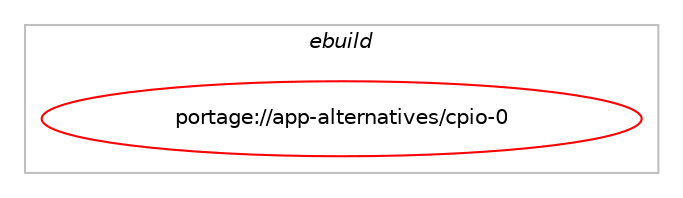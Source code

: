 digraph prolog {

# *************
# Graph options
# *************

newrank=true;
concentrate=true;
compound=true;
graph [rankdir=LR,fontname=Helvetica,fontsize=10,ranksep=1.5];#, ranksep=2.5, nodesep=0.2];
edge  [arrowhead=vee];
node  [fontname=Helvetica,fontsize=10];

# **********
# The ebuild
# **********

subgraph cluster_leftcol {
color=gray;
label=<<i>ebuild</i>>;
id [label="portage://app-alternatives/cpio-0", color=red, width=4, href="../app-alternatives/cpio-0.svg"];
}

# ****************
# The dependencies
# ****************

subgraph cluster_midcol {
color=gray;
label=<<i>dependencies</i>>;
subgraph cluster_compile {
fillcolor="#eeeeee";
style=filled;
label=<<i>compile</i>>;
}
subgraph cluster_compileandrun {
fillcolor="#eeeeee";
style=filled;
label=<<i>compile and run</i>>;
}
subgraph cluster_run {
fillcolor="#eeeeee";
style=filled;
label=<<i>run</i>>;
# *** BEGIN UNKNOWN DEPENDENCY TYPE (TODO) ***
# id -> equal(use_conditional_group(positive,gnu,portage://app-alternatives/cpio-0,[package_dependency(portage://app-alternatives/cpio-0,run,no,app-arch,cpio,greaterequal,[2.13,,-r4,2.13-r4],[],[])]))
# *** END UNKNOWN DEPENDENCY TYPE (TODO) ***

# *** BEGIN UNKNOWN DEPENDENCY TYPE (TODO) ***
# id -> equal(use_conditional_group(positive,libarchive,portage://app-alternatives/cpio-0,[package_dependency(portage://app-alternatives/cpio-0,run,no,app-arch,libarchive,none,[,,],[],[])]))
# *** END UNKNOWN DEPENDENCY TYPE (TODO) ***

# *** BEGIN UNKNOWN DEPENDENCY TYPE (TODO) ***
# id -> equal(package_dependency(portage://app-alternatives/cpio-0,run,weak,app-arch,cpio,smaller,[2.13,,-r4,2.13-r4],[],[]))
# *** END UNKNOWN DEPENDENCY TYPE (TODO) ***

}
}

# **************
# The candidates
# **************

subgraph cluster_choices {
rank=same;
color=gray;
label=<<i>candidates</i>>;

}

}

